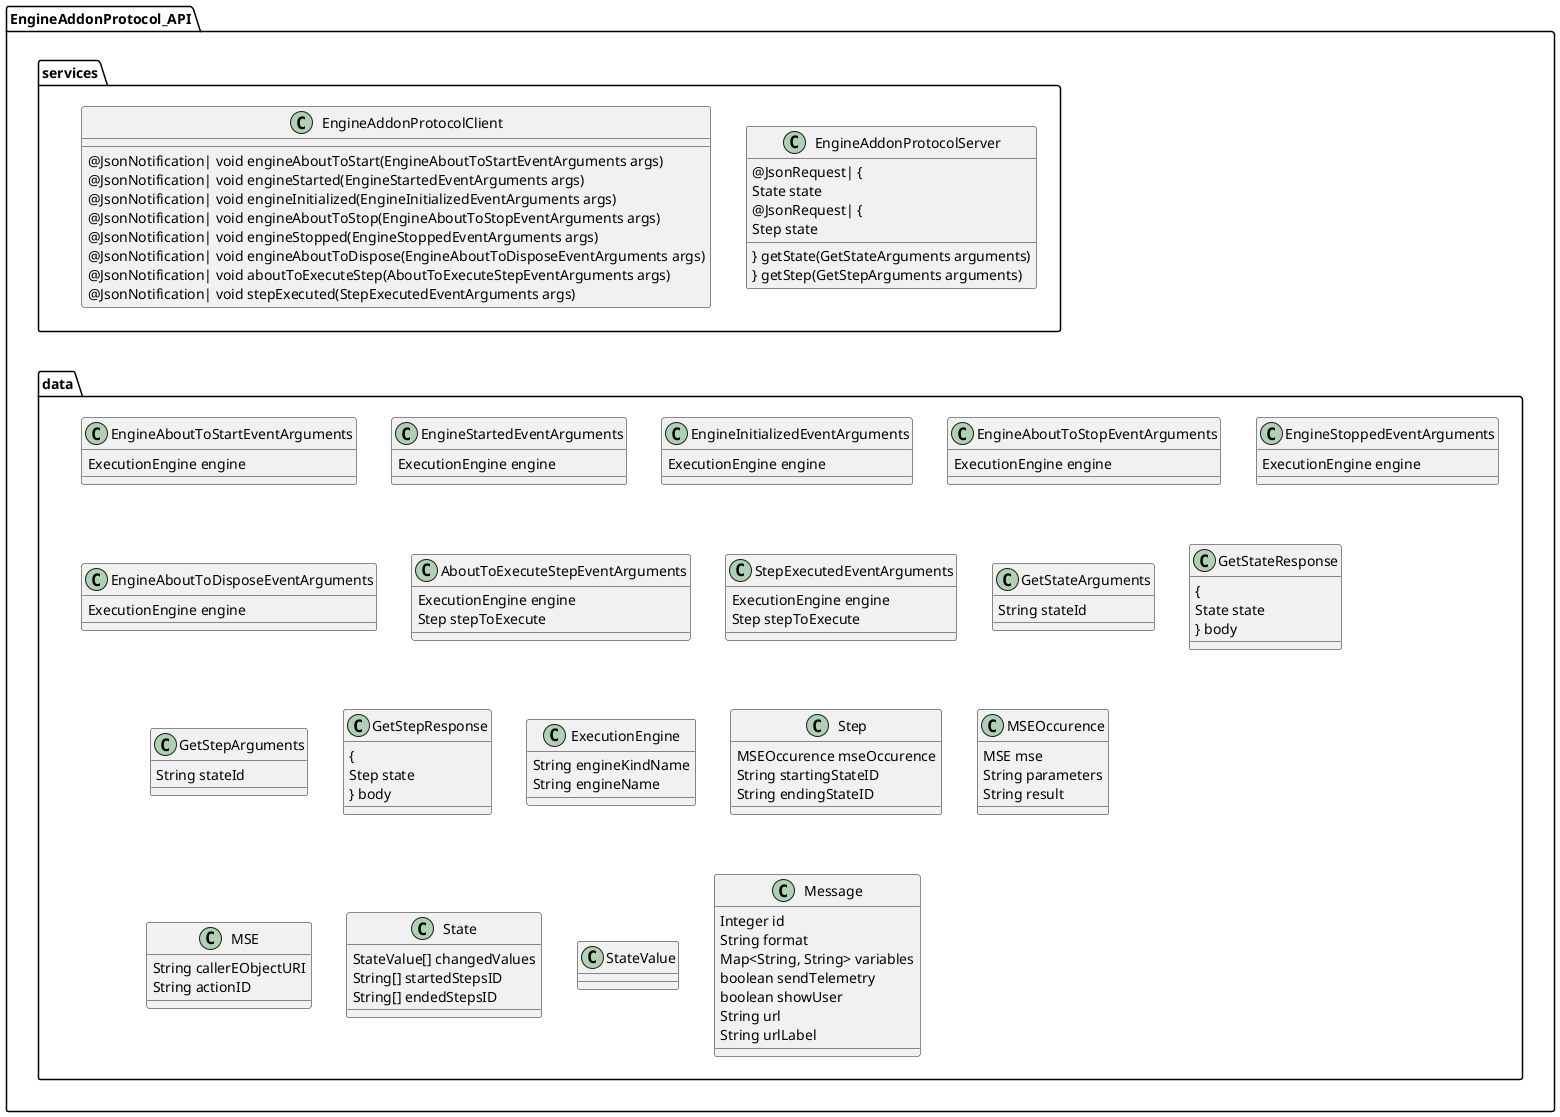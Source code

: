 @startuml
' GENERATED FILE, DO NOT MODIFY MANUALLY

package EngineAddonProtocol_API {
package data {
class EngineAboutToStartEventArguments  {
	ExecutionEngine engine
}
class EngineStartedEventArguments  {
	ExecutionEngine engine
}
class EngineInitializedEventArguments  {
	ExecutionEngine engine
}
class EngineAboutToStopEventArguments  {
	ExecutionEngine engine
}
class EngineStoppedEventArguments  {
	ExecutionEngine engine
}
class EngineAboutToDisposeEventArguments  {
	ExecutionEngine engine
}
class AboutToExecuteStepEventArguments  {
	ExecutionEngine engine
	Step stepToExecute
}
class StepExecutedEventArguments  {
	ExecutionEngine engine
	Step stepToExecute
}
class GetStateArguments  {
	String stateId
}
class GetStateResponse  {
	{
		State state
	} body
}
class GetStepArguments  {
	String stateId
}
class GetStepResponse  {
	{
		Step state
	} body
}
class ExecutionEngine  {
	String engineKindName
	String engineName
}
class Step  {
	MSEOccurence mseOccurence
	String startingStateID
	String endingStateID
}
class MSEOccurence  {
	MSE mse
	String parameters
	String result
}
class MSE  {
	String callerEObjectURI
	String actionID
}
class State  {
	StateValue[] changedValues
	String[] startedStepsID
	String[] endedStepsID
}
class StateValue  {
}
class Message  {
	Integer id
	String format
	Map<String, String> variables
	boolean sendTelemetry
	boolean showUser
	String url
	String urlLabel
}
}
package services {
class EngineAddonProtocolServer {
	@JsonRequest| {
		State state
	} getState(GetStateArguments arguments)
	@JsonRequest| {
		Step state
	} getStep(GetStepArguments arguments)
}
class EngineAddonProtocolClient {
	@JsonNotification| void engineAboutToStart(EngineAboutToStartEventArguments args)
	@JsonNotification| void engineStarted(EngineStartedEventArguments args)
	@JsonNotification| void engineInitialized(EngineInitializedEventArguments args)
	@JsonNotification| void engineAboutToStop(EngineAboutToStopEventArguments args)
	@JsonNotification| void engineStopped(EngineStoppedEventArguments args)
	@JsonNotification| void engineAboutToDispose(EngineAboutToDisposeEventArguments args)
	@JsonNotification| void aboutToExecuteStep(AboutToExecuteStepEventArguments args)
	@JsonNotification| void stepExecuted(StepExecutedEventArguments args)
}
}
services -[hidden]- data
}
@enduml

